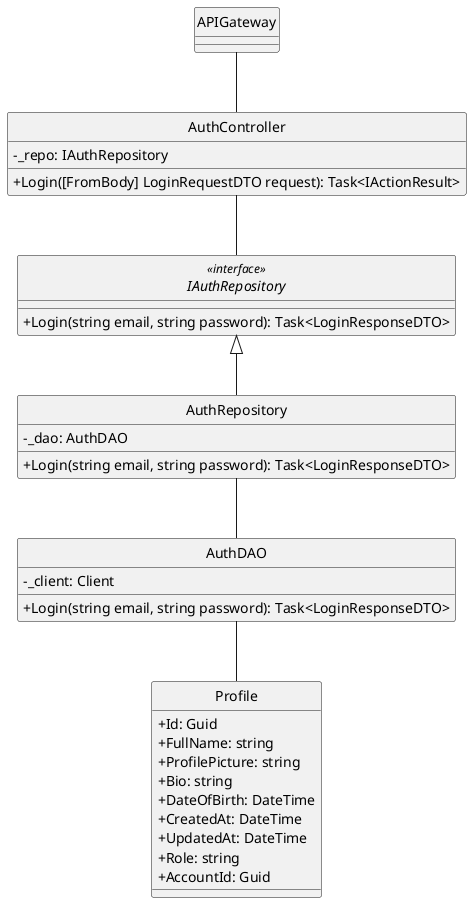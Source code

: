 @startuml 
hide circle
skinparam classAttributeIconSize 0
skinparam linetype ortho

class APIGateway {
}

class AuthController {
    - _repo: IAuthRepository
    + Login([FromBody] LoginRequestDTO request): Task<IActionResult> 
}

interface IAuthRepository<<interface>> {
    + Login(string email, string password): Task<LoginResponseDTO>
}

class AuthRepository {
    - _dao: AuthDAO
    + Login(string email, string password): Task<LoginResponseDTO>
}

class AuthDAO {
    - _client: Client
    + Login(string email, string password): Task<LoginResponseDTO>
}

class Profile {
    + Id: Guid
    + FullName: string
    + ProfilePicture: string
    + Bio: string
    + DateOfBirth: DateTime
    + CreatedAt: DateTime
    + UpdatedAt: DateTime
    + Role: string
    + AccountId: Guid
}

APIGateway -- AuthController

AuthController -- IAuthRepository

IAuthRepository <|-- AuthRepository

AuthRepository -- AuthDAO

AuthDAO -- Profile
@enduml